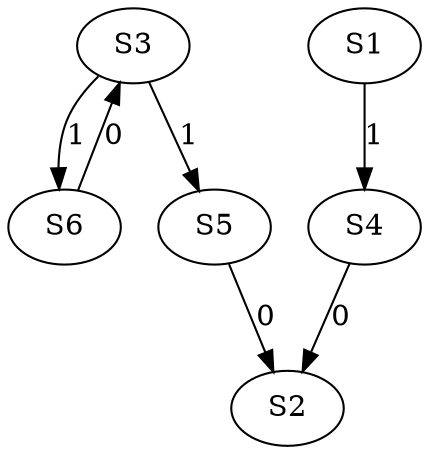strict digraph {
	S4 -> S2 [ label = 0 ];
	S6 -> S3 [ label = 0 ];
	S1 -> S4 [ label = 1 ];
	S3 -> S5 [ label = 1 ];
	S3 -> S6 [ label = 1 ];
	S5 -> S2 [ label = 0 ];
}